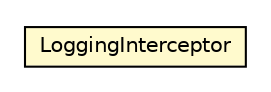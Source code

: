 #!/usr/local/bin/dot
#
# Class diagram 
# Generated by UMLGraph version R5_6-24-gf6e263 (http://www.umlgraph.org/)
#

digraph G {
	edge [fontname="Helvetica",fontsize=10,labelfontname="Helvetica",labelfontsize=10];
	node [fontname="Helvetica",fontsize=10,shape=plaintext];
	nodesep=0.25;
	ranksep=0.5;
	// net.trajano.app.internal.LoggingInterceptor
	c310 [label=<<table title="net.trajano.app.internal.LoggingInterceptor" border="0" cellborder="1" cellspacing="0" cellpadding="2" port="p" bgcolor="lemonChiffon" href="./LoggingInterceptor.html">
		<tr><td><table border="0" cellspacing="0" cellpadding="1">
<tr><td align="center" balign="center"> LoggingInterceptor </td></tr>
		</table></td></tr>
		</table>>, URL="./LoggingInterceptor.html", fontname="Helvetica", fontcolor="black", fontsize=10.0];
}

